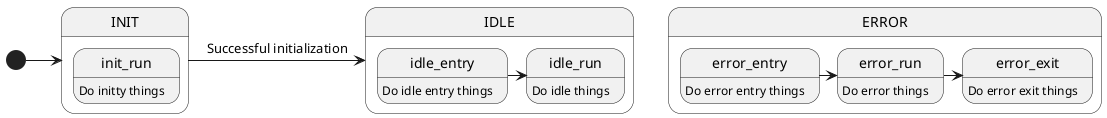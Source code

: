 @startuml

[*] -> INIT

state INIT {
    init_run: Do initty things
}

INIT -> IDLE : Successful initialization

state IDLE {
    idle_entry: Do idle entry things
    idle_entry -> idle_run
    idle_run: Do idle things
}

state ERROR {
    error_entry: Do error entry things
    error_entry -> error_run
    error_run: Do error things
    error_run -> error_exit
    error_exit: Do error exit things
}

@enduml
